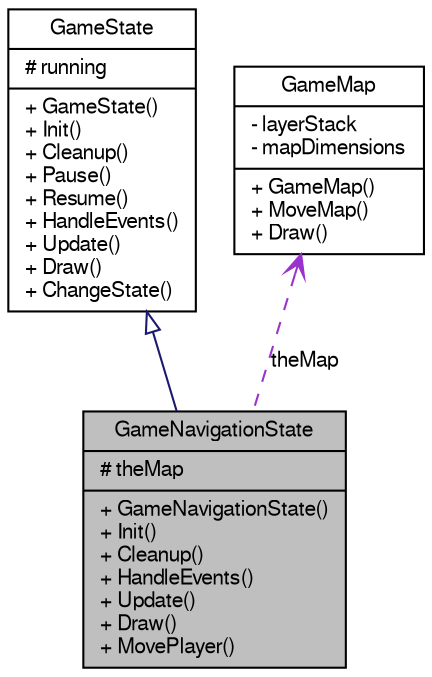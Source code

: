 digraph G
{
  edge [fontname="FreeSans",fontsize="10",labelfontname="FreeSans",labelfontsize="10"];
  node [fontname="FreeSans",fontsize="10",shape=record];
  Node1 [label="{GameNavigationState\n|# theMap\l|+ GameNavigationState()\l+ Init()\l+ Cleanup()\l+ HandleEvents()\l+ Update()\l+ Draw()\l+ MovePlayer()\l}",height=0.2,width=0.4,color="black", fillcolor="grey75", style="filled" fontcolor="black"];
  Node2 -> Node1 [dir=back,color="midnightblue",fontsize="10",style="solid",arrowtail="empty"];
  Node2 [label="{GameState\n|# running\l|+ GameState()\l+ Init()\l+ Cleanup()\l+ Pause()\l+ Resume()\l+ HandleEvents()\l+ Update()\l+ Draw()\l+ ChangeState()\l}",height=0.2,width=0.4,color="black", fillcolor="white", style="filled",URL="$dd/d87/class_game_state.html",tooltip="A state of behavior for the engine."];
  Node3 -> Node1 [dir=back,color="darkorchid3",fontsize="10",style="dashed",label="theMap",arrowtail="open"];
  Node3 [label="{GameMap\n|- layerStack\l- mapDimensions\l|+ GameMap()\l+ MoveMap()\l+ Draw()\l}",height=0.2,width=0.4,color="black", fillcolor="white", style="filled",URL="$d4/de2/class_game_map.html",tooltip="The map being used by the navigation state."];
}
